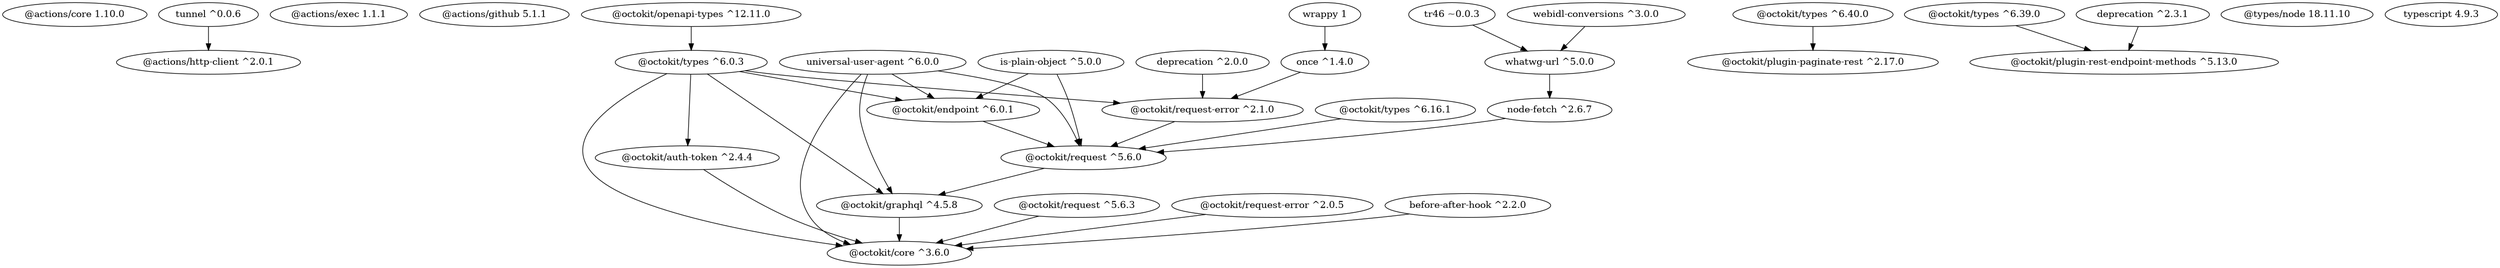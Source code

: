 @startuml
digraph foo {
"@actions/core 1.10.0"
"tunnel ^0.0.6" -> "@actions/http-client ^2.0.1"
"@actions/exec 1.1.1"
"@actions/github 5.1.1"
"@octokit/openapi-types ^12.11.0" -> "@octokit/types ^6.0.3"
"@octokit/types ^6.0.3" -> "@octokit/auth-token ^2.4.4"
"@octokit/auth-token ^2.4.4" -> "@octokit/core ^3.6.0"
"@octokit/types ^6.0.3" -> "@octokit/endpoint ^6.0.1"
"is-plain-object ^5.0.0" -> "@octokit/endpoint ^6.0.1"
"universal-user-agent ^6.0.0" -> "@octokit/endpoint ^6.0.1"
"@octokit/endpoint ^6.0.1" -> "@octokit/request ^5.6.0"
"@octokit/types ^6.0.3" -> "@octokit/request-error ^2.1.0"
"deprecation ^2.0.0" -> "@octokit/request-error ^2.1.0"
"wrappy 1" -> "once ^1.4.0"
"once ^1.4.0" -> "@octokit/request-error ^2.1.0"
"@octokit/request-error ^2.1.0" -> "@octokit/request ^5.6.0"
"@octokit/types ^6.16.1" -> "@octokit/request ^5.6.0"
"is-plain-object ^5.0.0" -> "@octokit/request ^5.6.0"
"tr46 ~0.0.3" -> "whatwg-url ^5.0.0"
"webidl-conversions ^3.0.0" -> "whatwg-url ^5.0.0"
"whatwg-url ^5.0.0" -> "node-fetch ^2.6.7"
"node-fetch ^2.6.7" -> "@octokit/request ^5.6.0"
"universal-user-agent ^6.0.0" -> "@octokit/request ^5.6.0"
"@octokit/request ^5.6.0" -> "@octokit/graphql ^4.5.8"
"@octokit/types ^6.0.3" -> "@octokit/graphql ^4.5.8"
"universal-user-agent ^6.0.0" -> "@octokit/graphql ^4.5.8"
"@octokit/graphql ^4.5.8" -> "@octokit/core ^3.6.0"
"@octokit/request ^5.6.3" -> "@octokit/core ^3.6.0"
"@octokit/request-error ^2.0.5" -> "@octokit/core ^3.6.0"
"@octokit/types ^6.0.3" -> "@octokit/core ^3.6.0"
"before-after-hook ^2.2.0" -> "@octokit/core ^3.6.0"
"universal-user-agent ^6.0.0" -> "@octokit/core ^3.6.0"
"@octokit/types ^6.40.0" -> "@octokit/plugin-paginate-rest ^2.17.0"
"@octokit/types ^6.39.0" -> "@octokit/plugin-rest-endpoint-methods ^5.13.0"
"deprecation ^2.3.1" -> "@octokit/plugin-rest-endpoint-methods ^5.13.0"
"@types/node 18.11.10"
"typescript 4.9.3"
}
@enduml